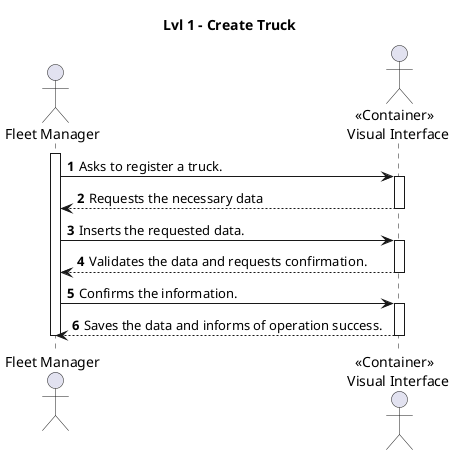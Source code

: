 @startuml

title Lvl 1 - Create Truck

autonumber

actor "Fleet Manager" as FM
actor "<< Container >> \n Visual Interface" as SYS

activate FM
FM -> SYS : Asks to register a truck.
activate SYS
SYS --> FM : Requests the necessary data
deactivate SYS

FM -> SYS : Inserts the requested data.
activate SYS
SYS --> FM : Validates the data and requests confirmation.
deactivate SYS

FM -> SYS : Confirms the information.
activate SYS
SYS --> FM : Saves the data and informs of operation success.
deactivate SYS

deactivate FM

@enduml